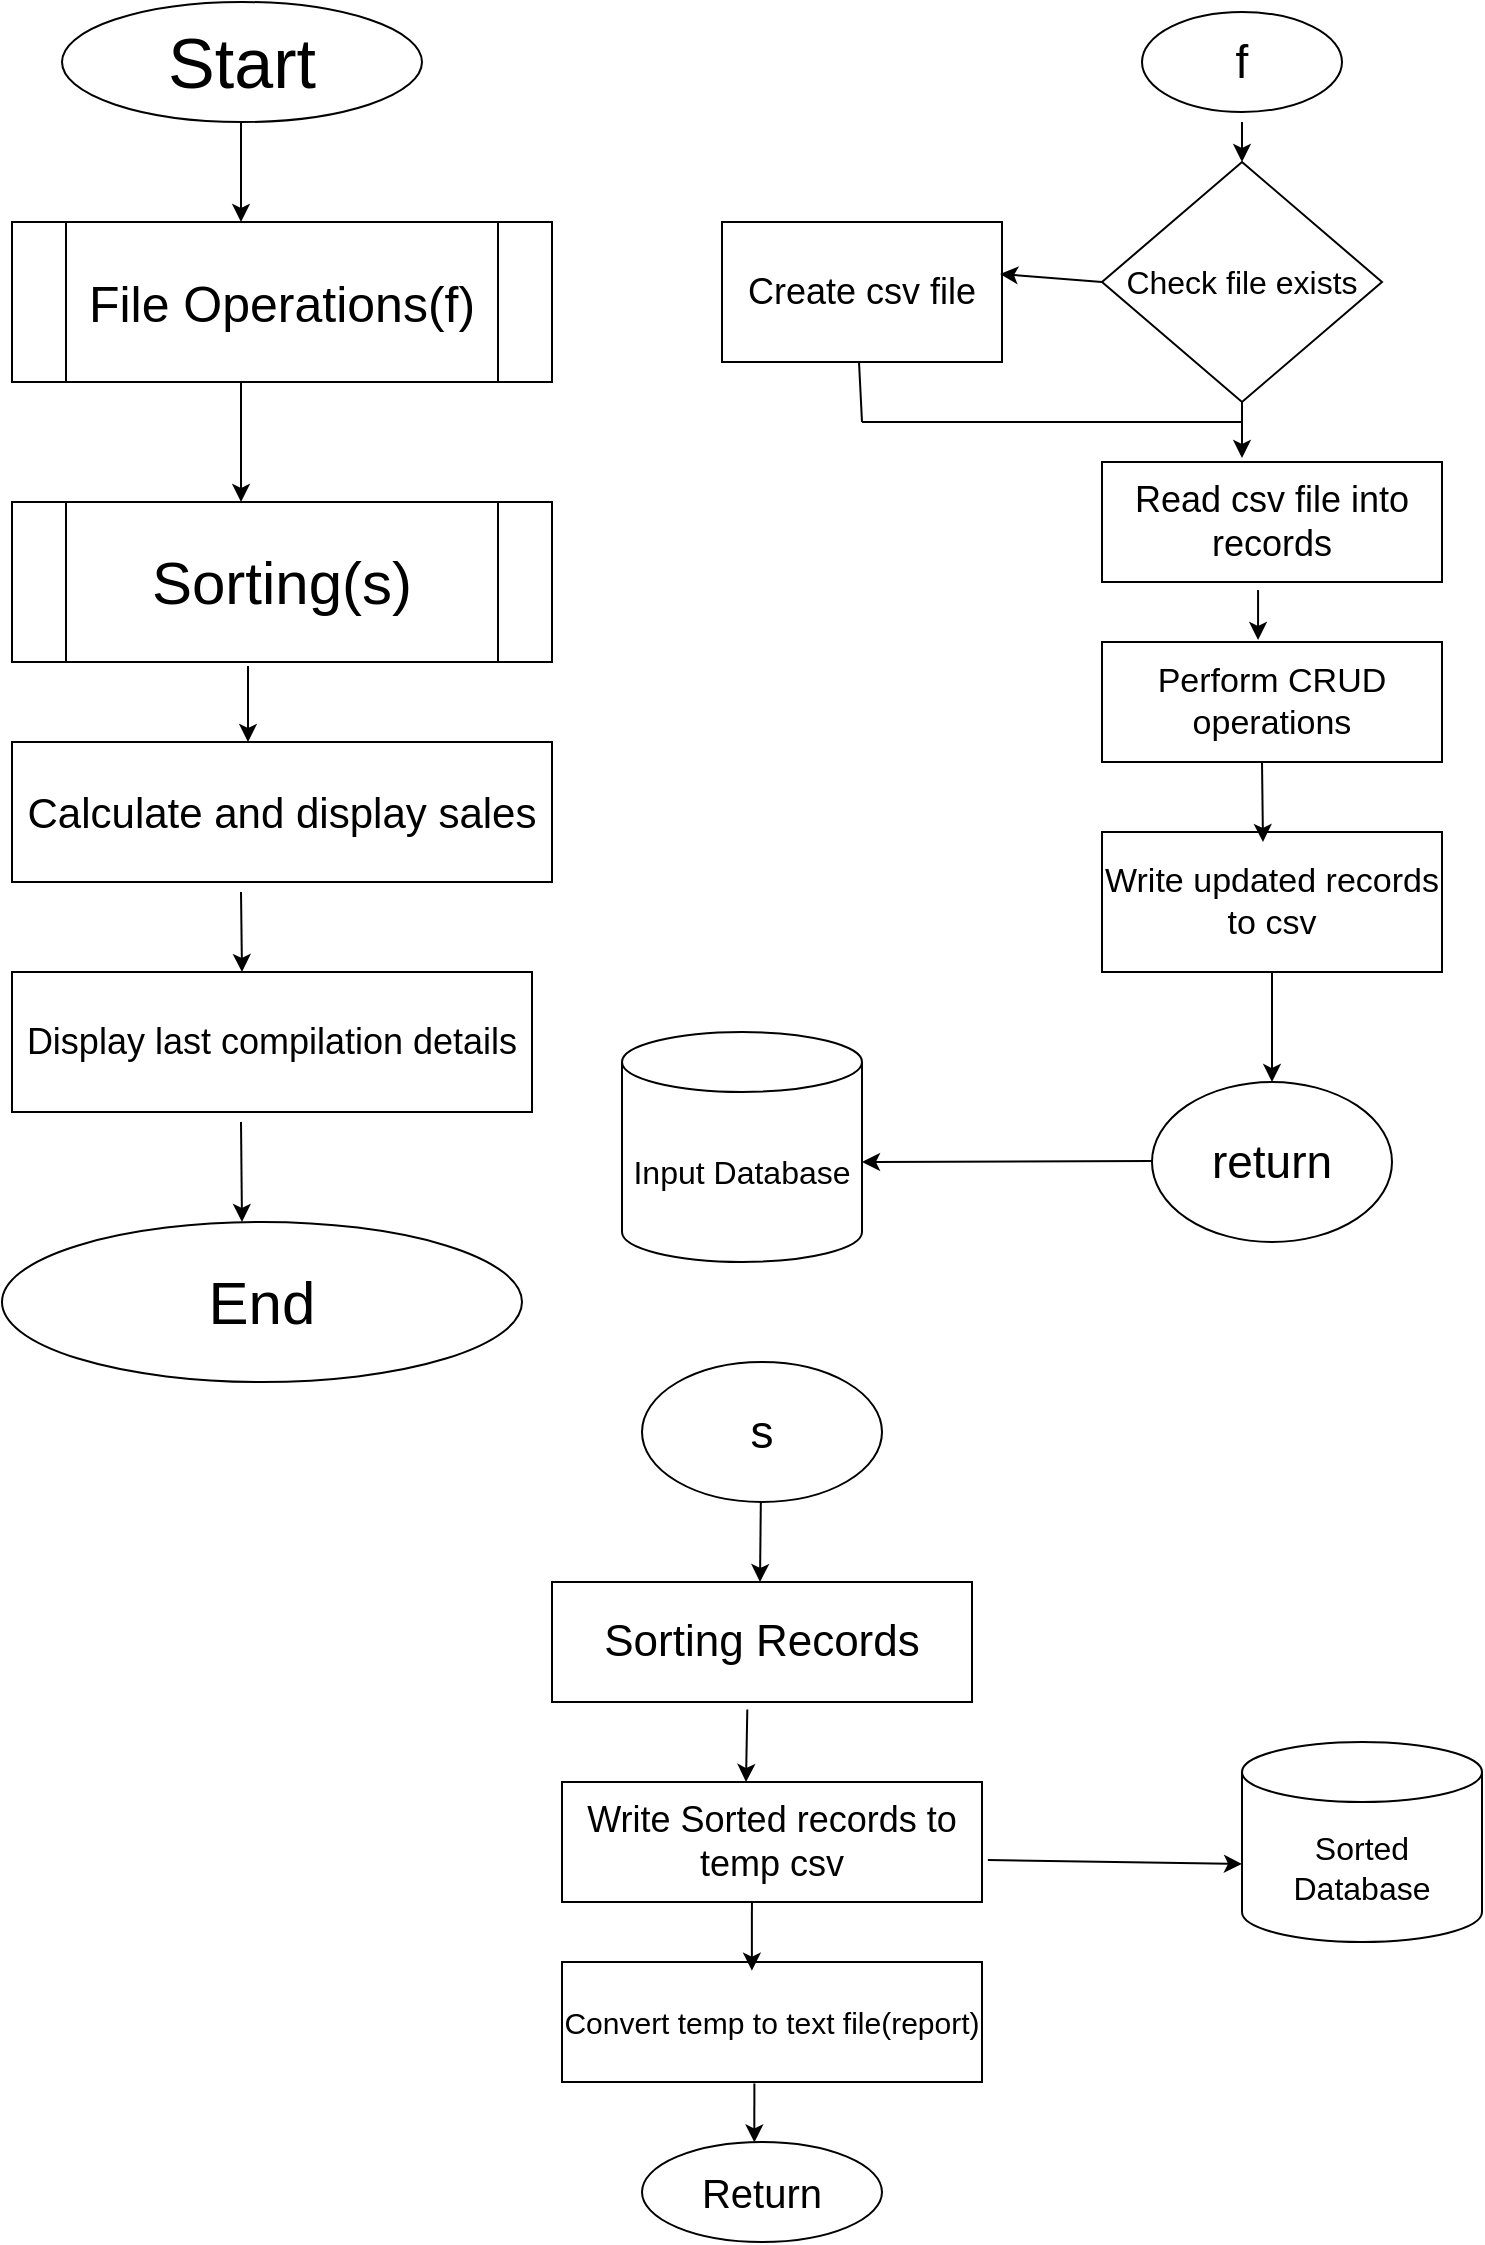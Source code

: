 <mxfile version="24.7.8">
  <diagram id="C5RBs43oDa-KdzZeNtuy" name="Page-1">
    <mxGraphModel dx="880" dy="460" grid="1" gridSize="10" guides="1" tooltips="1" connect="1" arrows="1" fold="1" page="1" pageScale="1" pageWidth="827" pageHeight="1169" math="0" shadow="0">
      <root>
        <mxCell id="WIyWlLk6GJQsqaUBKTNV-0" />
        <mxCell id="WIyWlLk6GJQsqaUBKTNV-1" parent="WIyWlLk6GJQsqaUBKTNV-0" />
        <mxCell id="Ja4A6d6QBkhngnjQIqRu-0" value="&lt;font style=&quot;font-size: 35px;&quot;&gt;Start&lt;/font&gt;" style="ellipse;whiteSpace=wrap;html=1;strokeWidth=1;" parent="WIyWlLk6GJQsqaUBKTNV-1" vertex="1">
          <mxGeometry x="40" y="30" width="180" height="60" as="geometry" />
        </mxCell>
        <mxCell id="Ja4A6d6QBkhngnjQIqRu-1" value="" style="endArrow=classic;html=1;rounded=0;exitX=0.5;exitY=1;exitDx=0;exitDy=0;strokeWidth=1;" parent="WIyWlLk6GJQsqaUBKTNV-1" edge="1">
          <mxGeometry width="50" height="50" relative="1" as="geometry">
            <mxPoint x="129.5" y="90" as="sourcePoint" />
            <mxPoint x="129.5" y="140" as="targetPoint" />
          </mxGeometry>
        </mxCell>
        <mxCell id="Ja4A6d6QBkhngnjQIqRu-2" value="&lt;font style=&quot;font-size: 25px;&quot;&gt;File Operations(f)&lt;/font&gt;" style="shape=process;whiteSpace=wrap;html=1;backgroundOutline=1;strokeWidth=1;" parent="WIyWlLk6GJQsqaUBKTNV-1" vertex="1">
          <mxGeometry x="15" y="140" width="270" height="80" as="geometry" />
        </mxCell>
        <mxCell id="Ja4A6d6QBkhngnjQIqRu-3" value="" style="endArrow=classic;html=1;rounded=0;exitX=0.474;exitY=1.063;exitDx=0;exitDy=0;exitPerimeter=0;strokeWidth=1;" parent="WIyWlLk6GJQsqaUBKTNV-1" edge="1">
          <mxGeometry width="50" height="50" relative="1" as="geometry">
            <mxPoint x="129.5" y="220.0" as="sourcePoint" />
            <mxPoint x="129.52" y="280" as="targetPoint" />
          </mxGeometry>
        </mxCell>
        <mxCell id="Ja4A6d6QBkhngnjQIqRu-4" value="&lt;font style=&quot;font-size: 30px;&quot;&gt;Sorting(s)&lt;/font&gt;" style="shape=process;whiteSpace=wrap;html=1;backgroundOutline=1;strokeWidth=1;" parent="WIyWlLk6GJQsqaUBKTNV-1" vertex="1">
          <mxGeometry x="15" y="280" width="270" height="80" as="geometry" />
        </mxCell>
        <mxCell id="Ja4A6d6QBkhngnjQIqRu-5" value="" style="endArrow=classic;html=1;rounded=0;strokeWidth=1;exitX=0.437;exitY=1.025;exitDx=0;exitDy=0;exitPerimeter=0;" parent="WIyWlLk6GJQsqaUBKTNV-1" source="Ja4A6d6QBkhngnjQIqRu-4" edge="1">
          <mxGeometry width="50" height="50" relative="1" as="geometry">
            <mxPoint x="129.75" y="370" as="sourcePoint" />
            <mxPoint x="133" y="400" as="targetPoint" />
          </mxGeometry>
        </mxCell>
        <mxCell id="Ja4A6d6QBkhngnjQIqRu-7" value="&lt;font style=&quot;font-size: 21px;&quot;&gt;Calculate and display sales&lt;/font&gt;" style="rounded=0;whiteSpace=wrap;html=1;strokeWidth=1;" parent="WIyWlLk6GJQsqaUBKTNV-1" vertex="1">
          <mxGeometry x="15" y="400" width="270" height="70" as="geometry" />
        </mxCell>
        <mxCell id="Ja4A6d6QBkhngnjQIqRu-9" value="" style="endArrow=classic;html=1;rounded=0;exitX=0.5;exitY=1;exitDx=0;exitDy=0;strokeWidth=1;" parent="WIyWlLk6GJQsqaUBKTNV-1" edge="1">
          <mxGeometry width="50" height="50" relative="1" as="geometry">
            <mxPoint x="129.5" y="475" as="sourcePoint" />
            <mxPoint x="130" y="515" as="targetPoint" />
          </mxGeometry>
        </mxCell>
        <mxCell id="Ja4A6d6QBkhngnjQIqRu-10" value="&lt;font style=&quot;font-size: 18px;&quot;&gt;Display last compilation details&lt;/font&gt;" style="rounded=0;whiteSpace=wrap;html=1;strokeWidth=1;" parent="WIyWlLk6GJQsqaUBKTNV-1" vertex="1">
          <mxGeometry x="15" y="515" width="260" height="70" as="geometry" />
        </mxCell>
        <mxCell id="Ja4A6d6QBkhngnjQIqRu-11" value="" style="endArrow=classic;html=1;rounded=0;strokeWidth=1;" parent="WIyWlLk6GJQsqaUBKTNV-1" edge="1">
          <mxGeometry width="50" height="50" relative="1" as="geometry">
            <mxPoint x="129.5" y="590" as="sourcePoint" />
            <mxPoint x="130" y="640" as="targetPoint" />
          </mxGeometry>
        </mxCell>
        <mxCell id="Ja4A6d6QBkhngnjQIqRu-12" value="&lt;font style=&quot;font-size: 30px;&quot;&gt;End&lt;/font&gt;" style="ellipse;whiteSpace=wrap;html=1;strokeWidth=1;" parent="WIyWlLk6GJQsqaUBKTNV-1" vertex="1">
          <mxGeometry x="10" y="640" width="260" height="80" as="geometry" />
        </mxCell>
        <mxCell id="Ja4A6d6QBkhngnjQIqRu-13" value="&lt;font style=&quot;font-size: 23px;&quot;&gt;f&lt;/font&gt;" style="ellipse;whiteSpace=wrap;html=1;" parent="WIyWlLk6GJQsqaUBKTNV-1" vertex="1">
          <mxGeometry x="580" y="35" width="100" height="50" as="geometry" />
        </mxCell>
        <mxCell id="Ja4A6d6QBkhngnjQIqRu-14" value="" style="endArrow=classic;html=1;rounded=0;" parent="WIyWlLk6GJQsqaUBKTNV-1" target="Ja4A6d6QBkhngnjQIqRu-15" edge="1">
          <mxGeometry width="50" height="50" relative="1" as="geometry">
            <mxPoint x="630" y="90" as="sourcePoint" />
            <mxPoint x="620" y="140" as="targetPoint" />
          </mxGeometry>
        </mxCell>
        <mxCell id="Ja4A6d6QBkhngnjQIqRu-15" value="&lt;font style=&quot;font-size: 16px;&quot;&gt;Check file exists&lt;/font&gt;" style="rhombus;whiteSpace=wrap;html=1;" parent="WIyWlLk6GJQsqaUBKTNV-1" vertex="1">
          <mxGeometry x="560" y="110" width="140" height="120" as="geometry" />
        </mxCell>
        <mxCell id="Ja4A6d6QBkhngnjQIqRu-16" value="" style="endArrow=classic;html=1;rounded=0;exitX=0.5;exitY=1;exitDx=0;exitDy=0;" parent="WIyWlLk6GJQsqaUBKTNV-1" source="Ja4A6d6QBkhngnjQIqRu-15" edge="1">
          <mxGeometry width="50" height="50" relative="1" as="geometry">
            <mxPoint x="640" y="330" as="sourcePoint" />
            <mxPoint x="630" y="258" as="targetPoint" />
          </mxGeometry>
        </mxCell>
        <mxCell id="Ja4A6d6QBkhngnjQIqRu-17" value="&lt;font style=&quot;font-size: 18px;&quot;&gt;Read csv file into records&lt;/font&gt;" style="rounded=0;whiteSpace=wrap;html=1;" parent="WIyWlLk6GJQsqaUBKTNV-1" vertex="1">
          <mxGeometry x="560" y="260" width="170" height="60" as="geometry" />
        </mxCell>
        <mxCell id="Ja4A6d6QBkhngnjQIqRu-18" value="" style="endArrow=classic;html=1;rounded=0;exitX=0.459;exitY=1.067;exitDx=0;exitDy=0;exitPerimeter=0;entryX=0.459;entryY=-0.017;entryDx=0;entryDy=0;entryPerimeter=0;" parent="WIyWlLk6GJQsqaUBKTNV-1" source="Ja4A6d6QBkhngnjQIqRu-17" target="Ja4A6d6QBkhngnjQIqRu-19" edge="1">
          <mxGeometry width="50" height="50" relative="1" as="geometry">
            <mxPoint x="610" y="420" as="sourcePoint" />
            <mxPoint x="620" y="370" as="targetPoint" />
          </mxGeometry>
        </mxCell>
        <mxCell id="Ja4A6d6QBkhngnjQIqRu-19" value="&lt;font style=&quot;font-size: 17px;&quot;&gt;Perform CRUD operations&lt;/font&gt;" style="rounded=0;whiteSpace=wrap;html=1;" parent="WIyWlLk6GJQsqaUBKTNV-1" vertex="1">
          <mxGeometry x="560" y="350" width="170" height="60" as="geometry" />
        </mxCell>
        <mxCell id="Ja4A6d6QBkhngnjQIqRu-20" value="&lt;font style=&quot;font-size: 17px;&quot;&gt;Write updated records to csv&lt;/font&gt;" style="rounded=0;whiteSpace=wrap;html=1;" parent="WIyWlLk6GJQsqaUBKTNV-1" vertex="1">
          <mxGeometry x="560" y="445" width="170" height="70" as="geometry" />
        </mxCell>
        <mxCell id="Ja4A6d6QBkhngnjQIqRu-21" value="" style="endArrow=classic;html=1;rounded=0;" parent="WIyWlLk6GJQsqaUBKTNV-1" edge="1">
          <mxGeometry width="50" height="50" relative="1" as="geometry">
            <mxPoint x="640" y="410" as="sourcePoint" />
            <mxPoint x="640.5" y="450" as="targetPoint" />
          </mxGeometry>
        </mxCell>
        <mxCell id="Ja4A6d6QBkhngnjQIqRu-22" value="&lt;font style=&quot;font-size: 18px;&quot;&gt;Create csv file&lt;/font&gt;" style="rounded=0;whiteSpace=wrap;html=1;" parent="WIyWlLk6GJQsqaUBKTNV-1" vertex="1">
          <mxGeometry x="370" y="140" width="140" height="70" as="geometry" />
        </mxCell>
        <mxCell id="Ja4A6d6QBkhngnjQIqRu-23" value="" style="endArrow=classic;html=1;rounded=0;exitX=0;exitY=0.5;exitDx=0;exitDy=0;entryX=0.993;entryY=0.371;entryDx=0;entryDy=0;entryPerimeter=0;" parent="WIyWlLk6GJQsqaUBKTNV-1" source="Ja4A6d6QBkhngnjQIqRu-15" target="Ja4A6d6QBkhngnjQIqRu-22" edge="1">
          <mxGeometry width="50" height="50" relative="1" as="geometry">
            <mxPoint x="490" y="205" as="sourcePoint" />
            <mxPoint x="540" y="155" as="targetPoint" />
          </mxGeometry>
        </mxCell>
        <mxCell id="Ja4A6d6QBkhngnjQIqRu-24" value="" style="endArrow=none;html=1;rounded=0;" parent="WIyWlLk6GJQsqaUBKTNV-1" edge="1">
          <mxGeometry width="50" height="50" relative="1" as="geometry">
            <mxPoint x="440" y="240" as="sourcePoint" />
            <mxPoint x="438.5" y="210" as="targetPoint" />
          </mxGeometry>
        </mxCell>
        <mxCell id="Ja4A6d6QBkhngnjQIqRu-25" value="" style="endArrow=none;html=1;rounded=0;" parent="WIyWlLk6GJQsqaUBKTNV-1" edge="1">
          <mxGeometry width="50" height="50" relative="1" as="geometry">
            <mxPoint x="440" y="240" as="sourcePoint" />
            <mxPoint x="630" y="240" as="targetPoint" />
          </mxGeometry>
        </mxCell>
        <mxCell id="Ja4A6d6QBkhngnjQIqRu-26" value="&lt;font style=&quot;font-size: 23px;&quot;&gt;return&lt;/font&gt;" style="ellipse;whiteSpace=wrap;html=1;" parent="WIyWlLk6GJQsqaUBKTNV-1" vertex="1">
          <mxGeometry x="585" y="570" width="120" height="80" as="geometry" />
        </mxCell>
        <mxCell id="Ja4A6d6QBkhngnjQIqRu-27" value="" style="endArrow=classic;html=1;rounded=0;entryX=0.5;entryY=0;entryDx=0;entryDy=0;exitX=0.5;exitY=1;exitDx=0;exitDy=0;" parent="WIyWlLk6GJQsqaUBKTNV-1" source="Ja4A6d6QBkhngnjQIqRu-20" target="Ja4A6d6QBkhngnjQIqRu-26" edge="1">
          <mxGeometry width="50" height="50" relative="1" as="geometry">
            <mxPoint x="370" y="430" as="sourcePoint" />
            <mxPoint x="420" y="380" as="targetPoint" />
          </mxGeometry>
        </mxCell>
        <mxCell id="Ja4A6d6QBkhngnjQIqRu-30" value="&lt;font style=&quot;font-size: 23px;&quot;&gt;s&lt;/font&gt;" style="ellipse;whiteSpace=wrap;html=1;" parent="WIyWlLk6GJQsqaUBKTNV-1" vertex="1">
          <mxGeometry x="330" y="710" width="120" height="70" as="geometry" />
        </mxCell>
        <mxCell id="Ja4A6d6QBkhngnjQIqRu-31" value="&lt;font style=&quot;font-size: 22px;&quot;&gt;Sorting Records&lt;/font&gt;" style="rounded=0;whiteSpace=wrap;html=1;" parent="WIyWlLk6GJQsqaUBKTNV-1" vertex="1">
          <mxGeometry x="285" y="820" width="210" height="60" as="geometry" />
        </mxCell>
        <mxCell id="Ja4A6d6QBkhngnjQIqRu-32" value="&lt;font style=&quot;font-size: 18px;&quot;&gt;Write Sorted records to temp csv&lt;/font&gt;" style="rounded=0;whiteSpace=wrap;html=1;" parent="WIyWlLk6GJQsqaUBKTNV-1" vertex="1">
          <mxGeometry x="290" y="920" width="210" height="60" as="geometry" />
        </mxCell>
        <mxCell id="Ja4A6d6QBkhngnjQIqRu-33" value="&lt;font style=&quot;font-size: 15px;&quot;&gt;Convert temp to text file(report)&lt;/font&gt;" style="rounded=0;whiteSpace=wrap;html=1;" parent="WIyWlLk6GJQsqaUBKTNV-1" vertex="1">
          <mxGeometry x="290" y="1010" width="210" height="60" as="geometry" />
        </mxCell>
        <mxCell id="Ja4A6d6QBkhngnjQIqRu-34" value="&lt;font style=&quot;font-size: 20px;&quot;&gt;Return&lt;/font&gt;" style="ellipse;whiteSpace=wrap;html=1;" parent="WIyWlLk6GJQsqaUBKTNV-1" vertex="1">
          <mxGeometry x="330" y="1100" width="120" height="50" as="geometry" />
        </mxCell>
        <mxCell id="Ja4A6d6QBkhngnjQIqRu-35" value="" style="endArrow=classic;html=1;rounded=0;" parent="WIyWlLk6GJQsqaUBKTNV-1" edge="1">
          <mxGeometry width="50" height="50" relative="1" as="geometry">
            <mxPoint x="389.41" y="780" as="sourcePoint" />
            <mxPoint x="389" y="820" as="targetPoint" />
          </mxGeometry>
        </mxCell>
        <mxCell id="Ja4A6d6QBkhngnjQIqRu-37" value="" style="endArrow=classic;html=1;rounded=0;exitX=0.465;exitY=1.062;exitDx=0;exitDy=0;exitPerimeter=0;" parent="WIyWlLk6GJQsqaUBKTNV-1" source="Ja4A6d6QBkhngnjQIqRu-31" edge="1">
          <mxGeometry width="50" height="50" relative="1" as="geometry">
            <mxPoint x="370" y="960" as="sourcePoint" />
            <mxPoint x="382" y="920" as="targetPoint" />
          </mxGeometry>
        </mxCell>
        <mxCell id="Ja4A6d6QBkhngnjQIqRu-38" value="" style="endArrow=classic;html=1;rounded=0;entryX=0.452;entryY=0.072;entryDx=0;entryDy=0;entryPerimeter=0;" parent="WIyWlLk6GJQsqaUBKTNV-1" target="Ja4A6d6QBkhngnjQIqRu-33" edge="1">
          <mxGeometry width="50" height="50" relative="1" as="geometry">
            <mxPoint x="384.96" y="980" as="sourcePoint" />
            <mxPoint x="370.0" y="1060" as="targetPoint" />
          </mxGeometry>
        </mxCell>
        <mxCell id="Ja4A6d6QBkhngnjQIqRu-42" value="" style="endArrow=classic;html=1;rounded=0;entryX=0.468;entryY=0.004;entryDx=0;entryDy=0;exitX=0.458;exitY=1.013;exitDx=0;exitDy=0;exitPerimeter=0;entryPerimeter=0;" parent="WIyWlLk6GJQsqaUBKTNV-1" source="Ja4A6d6QBkhngnjQIqRu-33" target="Ja4A6d6QBkhngnjQIqRu-34" edge="1">
          <mxGeometry width="50" height="50" relative="1" as="geometry">
            <mxPoint x="390" y="1080" as="sourcePoint" />
            <mxPoint x="420" y="910" as="targetPoint" />
          </mxGeometry>
        </mxCell>
        <mxCell id="M8RNgm7In-3h3tjNamYX-0" value="&lt;font style=&quot;font-size: 16px;&quot;&gt;Sorted Database&lt;/font&gt;" style="shape=cylinder3;whiteSpace=wrap;html=1;boundedLbl=1;backgroundOutline=1;size=15;" vertex="1" parent="WIyWlLk6GJQsqaUBKTNV-1">
          <mxGeometry x="630" y="900" width="120" height="100" as="geometry" />
        </mxCell>
        <mxCell id="M8RNgm7In-3h3tjNamYX-1" value="" style="endArrow=classic;html=1;rounded=0;exitX=1.014;exitY=0.65;exitDx=0;exitDy=0;exitPerimeter=0;entryX=0;entryY=0.61;entryDx=0;entryDy=0;entryPerimeter=0;" edge="1" parent="WIyWlLk6GJQsqaUBKTNV-1" source="Ja4A6d6QBkhngnjQIqRu-32" target="M8RNgm7In-3h3tjNamYX-0">
          <mxGeometry width="50" height="50" relative="1" as="geometry">
            <mxPoint x="530" y="980" as="sourcePoint" />
            <mxPoint x="580" y="930" as="targetPoint" />
          </mxGeometry>
        </mxCell>
        <mxCell id="M8RNgm7In-3h3tjNamYX-2" value="&lt;font style=&quot;font-size: 16px;&quot;&gt;Input Database&lt;/font&gt;" style="shape=cylinder3;whiteSpace=wrap;html=1;boundedLbl=1;backgroundOutline=1;size=15;" vertex="1" parent="WIyWlLk6GJQsqaUBKTNV-1">
          <mxGeometry x="320" y="545" width="120" height="115" as="geometry" />
        </mxCell>
        <mxCell id="M8RNgm7In-3h3tjNamYX-3" value="" style="endArrow=classic;html=1;rounded=0;" edge="1" parent="WIyWlLk6GJQsqaUBKTNV-1">
          <mxGeometry width="50" height="50" relative="1" as="geometry">
            <mxPoint x="585" y="609.5" as="sourcePoint" />
            <mxPoint x="440" y="610" as="targetPoint" />
          </mxGeometry>
        </mxCell>
      </root>
    </mxGraphModel>
  </diagram>
</mxfile>
